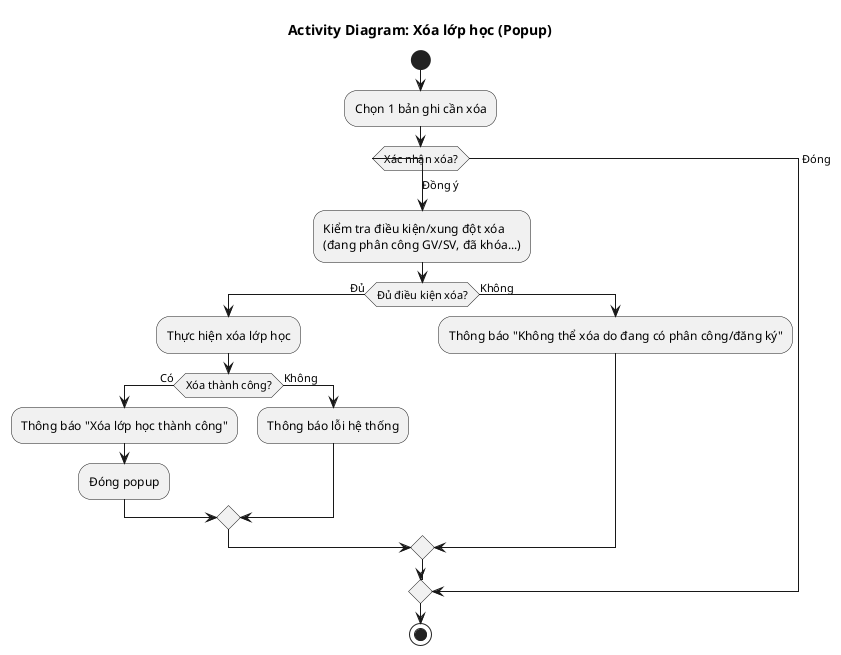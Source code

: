 @startuml AD_ClassManager_Delete
!pragma layout smetana
title Activity Diagram: Xóa lớp học (Popup)

start
:Chọn 1 bản ghi cần xóa;
switch (Xác nhận xóa?)
    case (Đồng ý)
      :Kiểm tra điều kiện/xung đột xóa\n(đang phân công GV/SV, đã khóa...);
        if (Đủ điều kiện xóa?) then (Đủ)
          :Thực hiện xóa lớp học;
          if (Xóa thành công?) then (Có)
            :Thông báo "Xóa lớp học thành công";
            :Đóng popup;
          else (Không)
            :Thông báo lỗi hệ thống;
          endif
        else (Không)
          :Thông báo "Không thể xóa do đang có phân công/đăng ký";
        endif
    case (Đóng)
      
  endswitch
stop
@enduml
